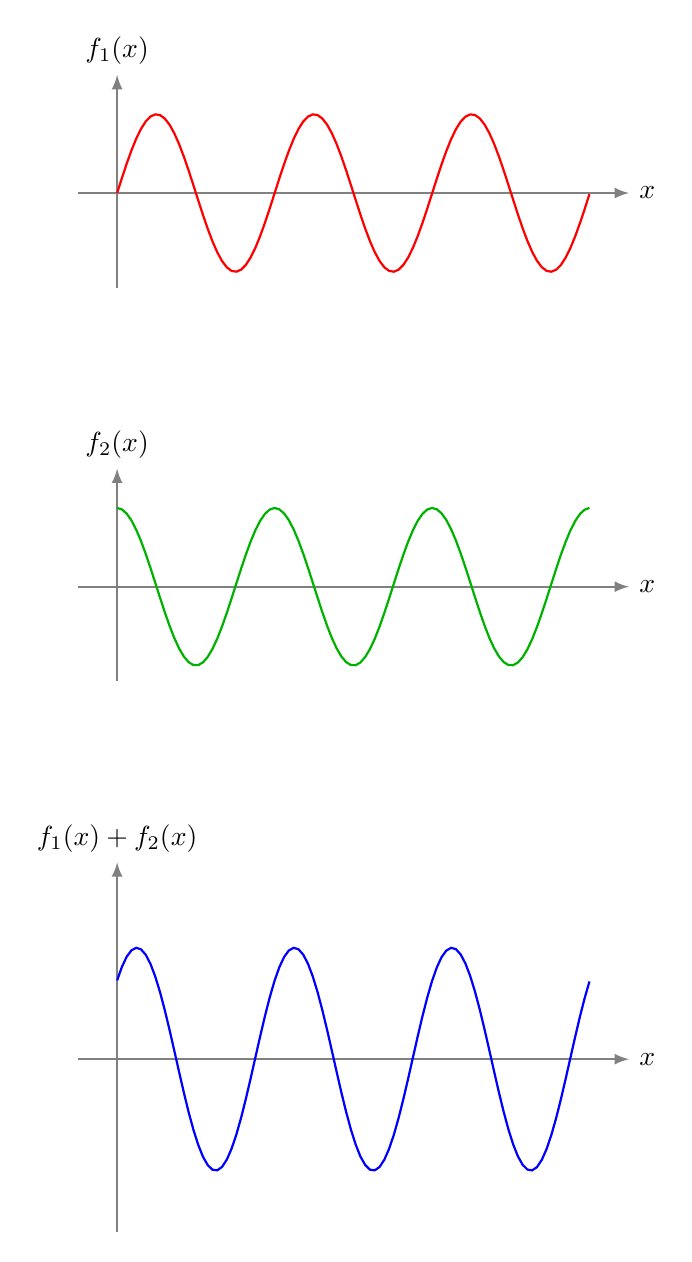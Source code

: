 \begin{tikzpicture}[scale=1]

   \def\myomega{3.14};
   \def\deltaphi{0.5*3.14};

\begin{scope}
    \draw[->,>=latex,thick, gray] (-0.5,0)--(6.5,0) node[right,black] {$x$};
    \draw[->,>=latex,thick, gray] (0,-1.2)--(0,1.5) node[above,black] {$f_1(x)$};  

   \def\fonction1{ sin(\myomega*\x r) };
   \draw[thick, color=red,domain=0:6.0,samples=100,variable=\x] plot ( {\x} , {\fonction1} );
\end{scope}

\begin{scope}[yshift=-5cm]
    \draw[->,>=latex,thick, gray] (-0.5,0)--(6.5,0) node[right,black] {$x$};
    \draw[->,>=latex,thick, gray] (0,-1.2)--(0,1.5) node[above,black] {$f_2(x)$};  

   \def\fonction2{ sin((\myomega*\x+\deltaphi) r) };
   \draw[thick, color=green!70!black,domain=0:6.0,samples=100,variable=\x] plot ( {\x} , {\fonction2} );
\end{scope}


\begin{scope}[yshift=-11cm]
    \draw[->,>=latex,thick, gray] (-0.5,0)--(6.5,0) node[right,black] {$x$};
    \draw[->,>=latex,thick, gray] (0,-2.2)--(0,2.5) node[above,black] {$f_1(x)+f_2(x)$};  
   \def\fonction3{ sin((\myomega*\x) r) + sin((\myomega*\x+\deltaphi) r)};
   \draw[thick, color=blue,domain=0:6.0,samples=100,variable=\x] plot ( {\x} , {\fonction3} );
\end{scope}
\end{tikzpicture}